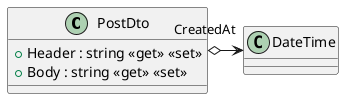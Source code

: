 @startuml
class PostDto {
    + Header : string <<get>> <<set>>
    + Body : string <<get>> <<set>>
}
PostDto o-> "CreatedAt" DateTime
@enduml

